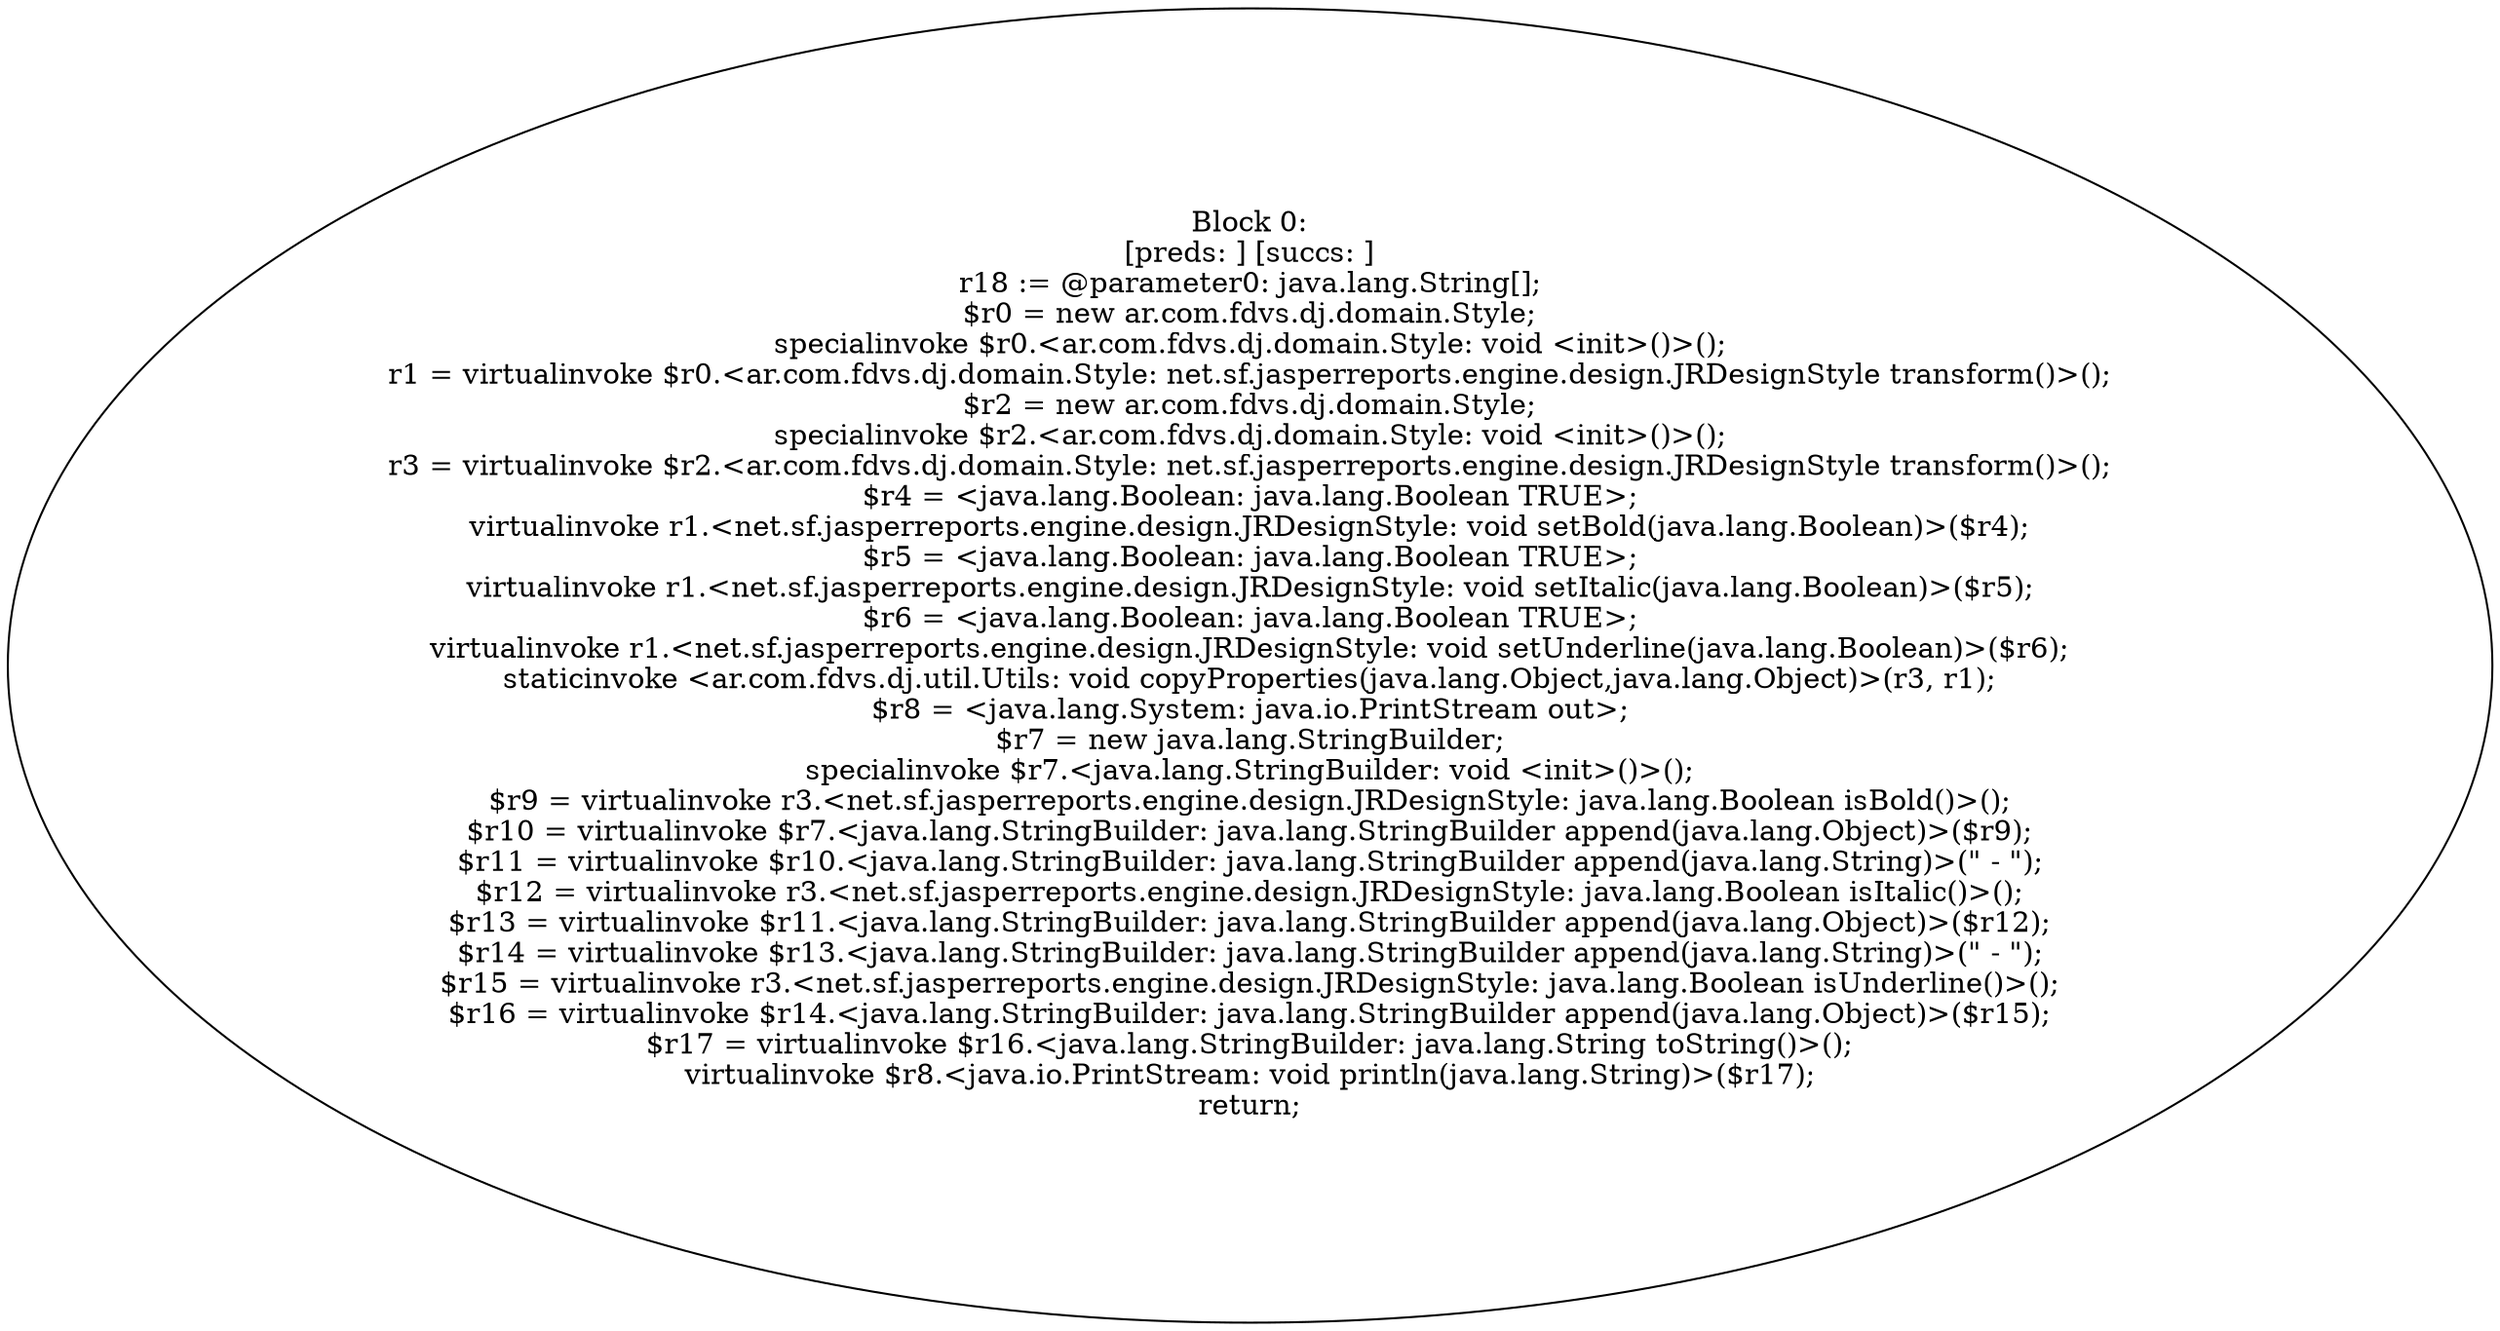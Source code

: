 digraph "unitGraph" {
    "Block 0:
[preds: ] [succs: ]
r18 := @parameter0: java.lang.String[];
$r0 = new ar.com.fdvs.dj.domain.Style;
specialinvoke $r0.<ar.com.fdvs.dj.domain.Style: void <init>()>();
r1 = virtualinvoke $r0.<ar.com.fdvs.dj.domain.Style: net.sf.jasperreports.engine.design.JRDesignStyle transform()>();
$r2 = new ar.com.fdvs.dj.domain.Style;
specialinvoke $r2.<ar.com.fdvs.dj.domain.Style: void <init>()>();
r3 = virtualinvoke $r2.<ar.com.fdvs.dj.domain.Style: net.sf.jasperreports.engine.design.JRDesignStyle transform()>();
$r4 = <java.lang.Boolean: java.lang.Boolean TRUE>;
virtualinvoke r1.<net.sf.jasperreports.engine.design.JRDesignStyle: void setBold(java.lang.Boolean)>($r4);
$r5 = <java.lang.Boolean: java.lang.Boolean TRUE>;
virtualinvoke r1.<net.sf.jasperreports.engine.design.JRDesignStyle: void setItalic(java.lang.Boolean)>($r5);
$r6 = <java.lang.Boolean: java.lang.Boolean TRUE>;
virtualinvoke r1.<net.sf.jasperreports.engine.design.JRDesignStyle: void setUnderline(java.lang.Boolean)>($r6);
staticinvoke <ar.com.fdvs.dj.util.Utils: void copyProperties(java.lang.Object,java.lang.Object)>(r3, r1);
$r8 = <java.lang.System: java.io.PrintStream out>;
$r7 = new java.lang.StringBuilder;
specialinvoke $r7.<java.lang.StringBuilder: void <init>()>();
$r9 = virtualinvoke r3.<net.sf.jasperreports.engine.design.JRDesignStyle: java.lang.Boolean isBold()>();
$r10 = virtualinvoke $r7.<java.lang.StringBuilder: java.lang.StringBuilder append(java.lang.Object)>($r9);
$r11 = virtualinvoke $r10.<java.lang.StringBuilder: java.lang.StringBuilder append(java.lang.String)>(\" - \");
$r12 = virtualinvoke r3.<net.sf.jasperreports.engine.design.JRDesignStyle: java.lang.Boolean isItalic()>();
$r13 = virtualinvoke $r11.<java.lang.StringBuilder: java.lang.StringBuilder append(java.lang.Object)>($r12);
$r14 = virtualinvoke $r13.<java.lang.StringBuilder: java.lang.StringBuilder append(java.lang.String)>(\" - \");
$r15 = virtualinvoke r3.<net.sf.jasperreports.engine.design.JRDesignStyle: java.lang.Boolean isUnderline()>();
$r16 = virtualinvoke $r14.<java.lang.StringBuilder: java.lang.StringBuilder append(java.lang.Object)>($r15);
$r17 = virtualinvoke $r16.<java.lang.StringBuilder: java.lang.String toString()>();
virtualinvoke $r8.<java.io.PrintStream: void println(java.lang.String)>($r17);
return;
"
}
